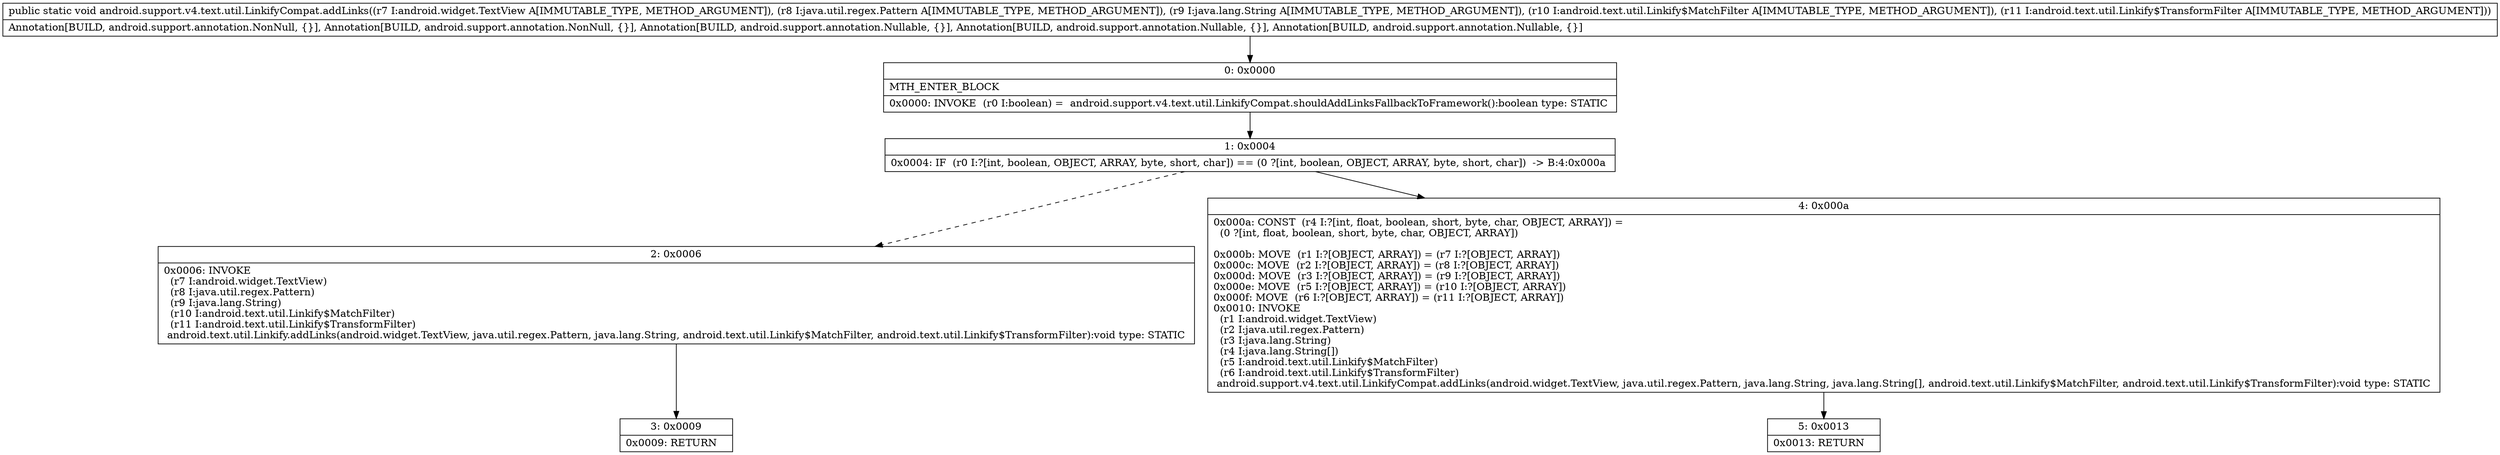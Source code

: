 digraph "CFG forandroid.support.v4.text.util.LinkifyCompat.addLinks(Landroid\/widget\/TextView;Ljava\/util\/regex\/Pattern;Ljava\/lang\/String;Landroid\/text\/util\/Linkify$MatchFilter;Landroid\/text\/util\/Linkify$TransformFilter;)V" {
Node_0 [shape=record,label="{0\:\ 0x0000|MTH_ENTER_BLOCK\l|0x0000: INVOKE  (r0 I:boolean) =  android.support.v4.text.util.LinkifyCompat.shouldAddLinksFallbackToFramework():boolean type: STATIC \l}"];
Node_1 [shape=record,label="{1\:\ 0x0004|0x0004: IF  (r0 I:?[int, boolean, OBJECT, ARRAY, byte, short, char]) == (0 ?[int, boolean, OBJECT, ARRAY, byte, short, char])  \-\> B:4:0x000a \l}"];
Node_2 [shape=record,label="{2\:\ 0x0006|0x0006: INVOKE  \l  (r7 I:android.widget.TextView)\l  (r8 I:java.util.regex.Pattern)\l  (r9 I:java.lang.String)\l  (r10 I:android.text.util.Linkify$MatchFilter)\l  (r11 I:android.text.util.Linkify$TransformFilter)\l android.text.util.Linkify.addLinks(android.widget.TextView, java.util.regex.Pattern, java.lang.String, android.text.util.Linkify$MatchFilter, android.text.util.Linkify$TransformFilter):void type: STATIC \l}"];
Node_3 [shape=record,label="{3\:\ 0x0009|0x0009: RETURN   \l}"];
Node_4 [shape=record,label="{4\:\ 0x000a|0x000a: CONST  (r4 I:?[int, float, boolean, short, byte, char, OBJECT, ARRAY]) = \l  (0 ?[int, float, boolean, short, byte, char, OBJECT, ARRAY])\l \l0x000b: MOVE  (r1 I:?[OBJECT, ARRAY]) = (r7 I:?[OBJECT, ARRAY]) \l0x000c: MOVE  (r2 I:?[OBJECT, ARRAY]) = (r8 I:?[OBJECT, ARRAY]) \l0x000d: MOVE  (r3 I:?[OBJECT, ARRAY]) = (r9 I:?[OBJECT, ARRAY]) \l0x000e: MOVE  (r5 I:?[OBJECT, ARRAY]) = (r10 I:?[OBJECT, ARRAY]) \l0x000f: MOVE  (r6 I:?[OBJECT, ARRAY]) = (r11 I:?[OBJECT, ARRAY]) \l0x0010: INVOKE  \l  (r1 I:android.widget.TextView)\l  (r2 I:java.util.regex.Pattern)\l  (r3 I:java.lang.String)\l  (r4 I:java.lang.String[])\l  (r5 I:android.text.util.Linkify$MatchFilter)\l  (r6 I:android.text.util.Linkify$TransformFilter)\l android.support.v4.text.util.LinkifyCompat.addLinks(android.widget.TextView, java.util.regex.Pattern, java.lang.String, java.lang.String[], android.text.util.Linkify$MatchFilter, android.text.util.Linkify$TransformFilter):void type: STATIC \l}"];
Node_5 [shape=record,label="{5\:\ 0x0013|0x0013: RETURN   \l}"];
MethodNode[shape=record,label="{public static void android.support.v4.text.util.LinkifyCompat.addLinks((r7 I:android.widget.TextView A[IMMUTABLE_TYPE, METHOD_ARGUMENT]), (r8 I:java.util.regex.Pattern A[IMMUTABLE_TYPE, METHOD_ARGUMENT]), (r9 I:java.lang.String A[IMMUTABLE_TYPE, METHOD_ARGUMENT]), (r10 I:android.text.util.Linkify$MatchFilter A[IMMUTABLE_TYPE, METHOD_ARGUMENT]), (r11 I:android.text.util.Linkify$TransformFilter A[IMMUTABLE_TYPE, METHOD_ARGUMENT]))  | Annotation[BUILD, android.support.annotation.NonNull, \{\}], Annotation[BUILD, android.support.annotation.NonNull, \{\}], Annotation[BUILD, android.support.annotation.Nullable, \{\}], Annotation[BUILD, android.support.annotation.Nullable, \{\}], Annotation[BUILD, android.support.annotation.Nullable, \{\}]\l}"];
MethodNode -> Node_0;
Node_0 -> Node_1;
Node_1 -> Node_2[style=dashed];
Node_1 -> Node_4;
Node_2 -> Node_3;
Node_4 -> Node_5;
}

